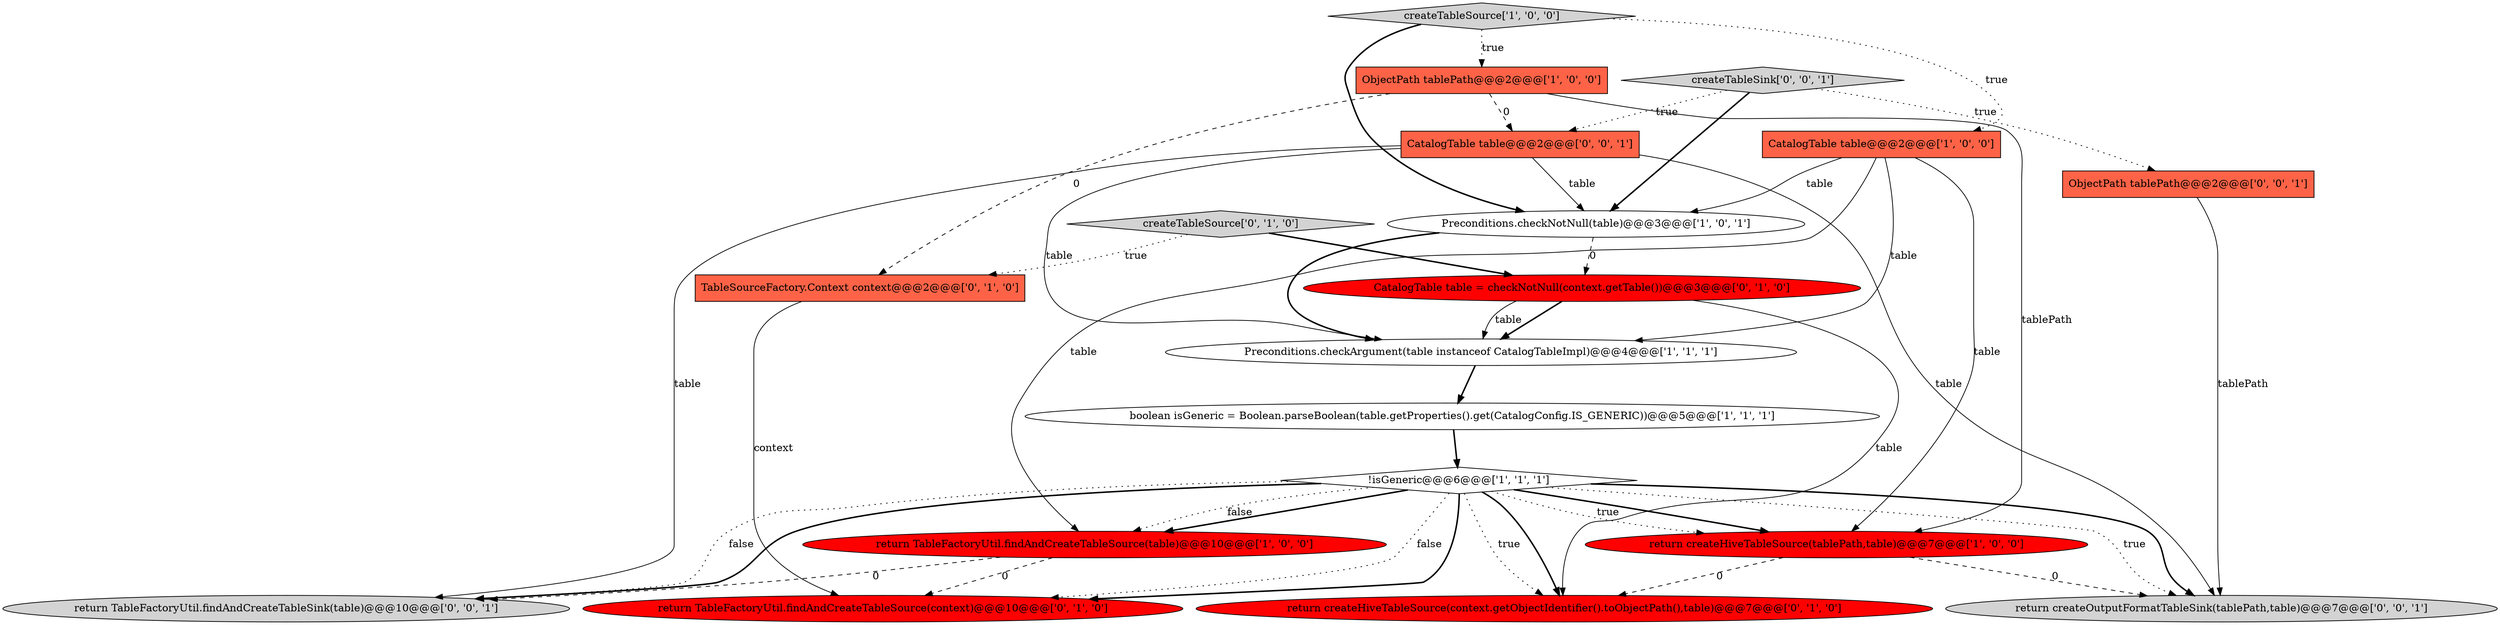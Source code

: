 digraph {
9 [style = filled, label = "CatalogTable table = checkNotNull(context.getTable())@@@3@@@['0', '1', '0']", fillcolor = red, shape = ellipse image = "AAA1AAABBB2BBB"];
14 [style = filled, label = "return TableFactoryUtil.findAndCreateTableSink(table)@@@10@@@['0', '0', '1']", fillcolor = lightgray, shape = ellipse image = "AAA0AAABBB3BBB"];
7 [style = filled, label = "!isGeneric@@@6@@@['1', '1', '1']", fillcolor = white, shape = diamond image = "AAA0AAABBB1BBB"];
13 [style = filled, label = "return createHiveTableSource(context.getObjectIdentifier().toObjectPath(),table)@@@7@@@['0', '1', '0']", fillcolor = red, shape = ellipse image = "AAA1AAABBB2BBB"];
15 [style = filled, label = "ObjectPath tablePath@@@2@@@['0', '0', '1']", fillcolor = tomato, shape = box image = "AAA0AAABBB3BBB"];
16 [style = filled, label = "createTableSink['0', '0', '1']", fillcolor = lightgray, shape = diamond image = "AAA0AAABBB3BBB"];
17 [style = filled, label = "CatalogTable table@@@2@@@['0', '0', '1']", fillcolor = tomato, shape = box image = "AAA0AAABBB3BBB"];
3 [style = filled, label = "return createHiveTableSource(tablePath,table)@@@7@@@['1', '0', '0']", fillcolor = red, shape = ellipse image = "AAA1AAABBB1BBB"];
11 [style = filled, label = "return TableFactoryUtil.findAndCreateTableSource(context)@@@10@@@['0', '1', '0']", fillcolor = red, shape = ellipse image = "AAA1AAABBB2BBB"];
12 [style = filled, label = "createTableSource['0', '1', '0']", fillcolor = lightgray, shape = diamond image = "AAA0AAABBB2BBB"];
10 [style = filled, label = "TableSourceFactory.Context context@@@2@@@['0', '1', '0']", fillcolor = tomato, shape = box image = "AAA1AAABBB2BBB"];
5 [style = filled, label = "createTableSource['1', '0', '0']", fillcolor = lightgray, shape = diamond image = "AAA0AAABBB1BBB"];
1 [style = filled, label = "Preconditions.checkNotNull(table)@@@3@@@['1', '0', '1']", fillcolor = white, shape = ellipse image = "AAA0AAABBB1BBB"];
4 [style = filled, label = "ObjectPath tablePath@@@2@@@['1', '0', '0']", fillcolor = tomato, shape = box image = "AAA1AAABBB1BBB"];
18 [style = filled, label = "return createOutputFormatTableSink(tablePath,table)@@@7@@@['0', '0', '1']", fillcolor = lightgray, shape = ellipse image = "AAA0AAABBB3BBB"];
2 [style = filled, label = "CatalogTable table@@@2@@@['1', '0', '0']", fillcolor = tomato, shape = box image = "AAA0AAABBB1BBB"];
6 [style = filled, label = "boolean isGeneric = Boolean.parseBoolean(table.getProperties().get(CatalogConfig.IS_GENERIC))@@@5@@@['1', '1', '1']", fillcolor = white, shape = ellipse image = "AAA0AAABBB1BBB"];
8 [style = filled, label = "return TableFactoryUtil.findAndCreateTableSource(table)@@@10@@@['1', '0', '0']", fillcolor = red, shape = ellipse image = "AAA1AAABBB1BBB"];
0 [style = filled, label = "Preconditions.checkArgument(table instanceof CatalogTableImpl)@@@4@@@['1', '1', '1']", fillcolor = white, shape = ellipse image = "AAA0AAABBB1BBB"];
7->13 [style = bold, label=""];
7->11 [style = bold, label=""];
9->0 [style = bold, label=""];
4->17 [style = dashed, label="0"];
17->0 [style = solid, label="table"];
15->18 [style = solid, label="tablePath"];
9->13 [style = solid, label="table"];
0->6 [style = bold, label=""];
17->14 [style = solid, label="table"];
7->13 [style = dotted, label="true"];
3->18 [style = dashed, label="0"];
16->17 [style = dotted, label="true"];
1->9 [style = dashed, label="0"];
7->11 [style = dotted, label="false"];
1->0 [style = bold, label=""];
8->14 [style = dashed, label="0"];
7->8 [style = bold, label=""];
12->9 [style = bold, label=""];
3->13 [style = dashed, label="0"];
17->1 [style = solid, label="table"];
7->3 [style = bold, label=""];
5->4 [style = dotted, label="true"];
2->0 [style = solid, label="table"];
7->14 [style = bold, label=""];
10->11 [style = solid, label="context"];
5->1 [style = bold, label=""];
12->10 [style = dotted, label="true"];
4->3 [style = solid, label="tablePath"];
16->1 [style = bold, label=""];
7->3 [style = dotted, label="true"];
7->14 [style = dotted, label="false"];
7->8 [style = dotted, label="false"];
2->3 [style = solid, label="table"];
7->18 [style = dotted, label="true"];
7->18 [style = bold, label=""];
9->0 [style = solid, label="table"];
17->18 [style = solid, label="table"];
6->7 [style = bold, label=""];
4->10 [style = dashed, label="0"];
8->11 [style = dashed, label="0"];
2->8 [style = solid, label="table"];
2->1 [style = solid, label="table"];
5->2 [style = dotted, label="true"];
16->15 [style = dotted, label="true"];
}
